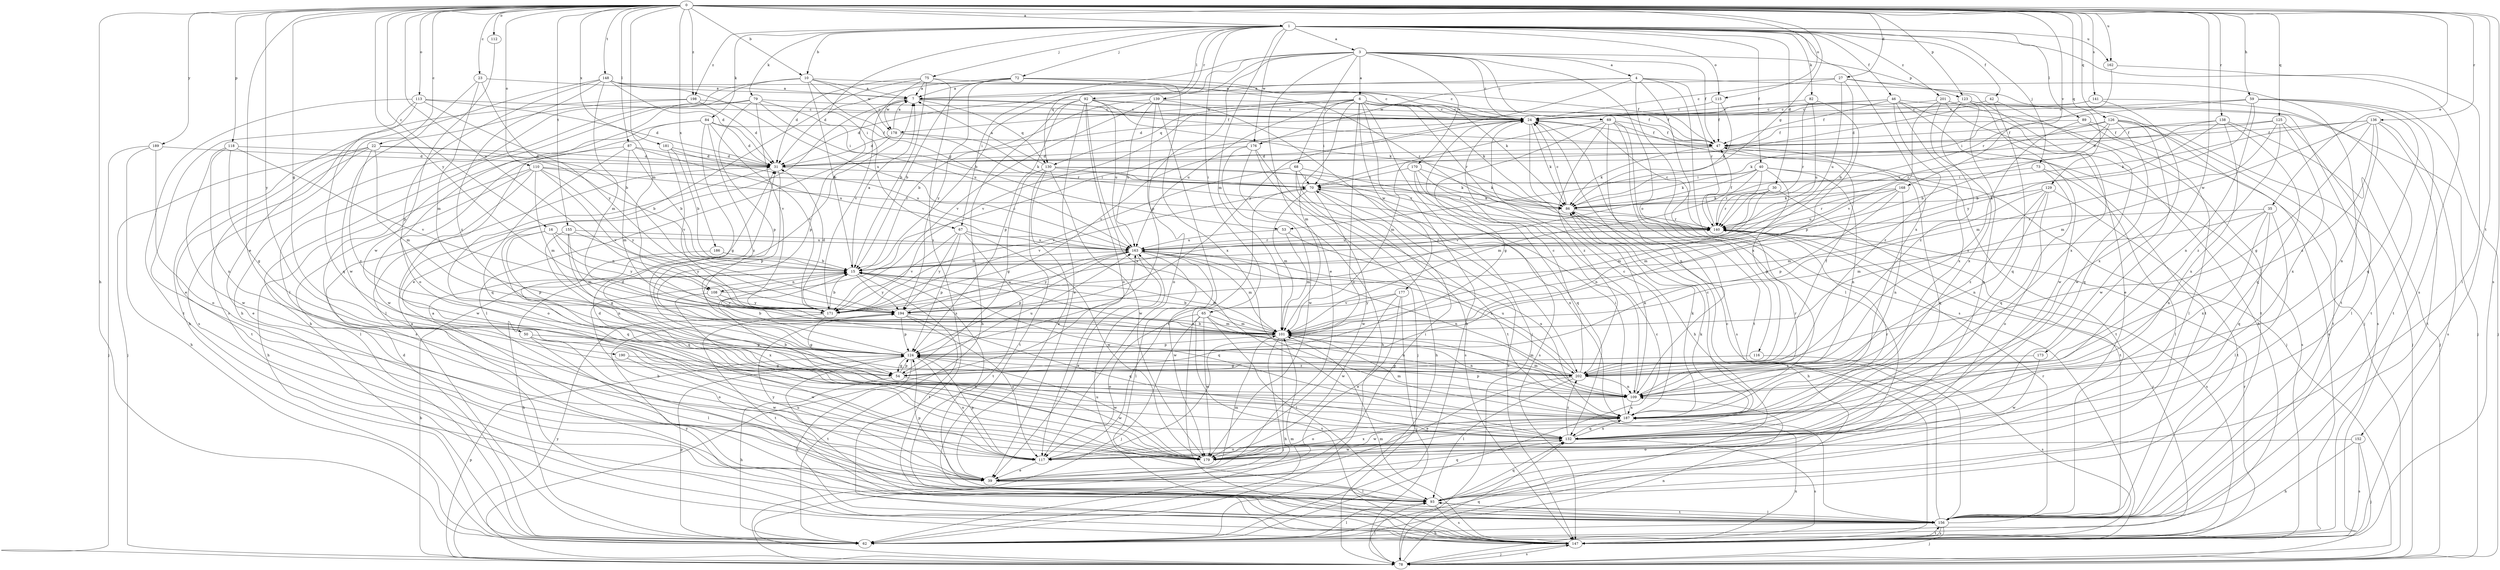 strict digraph  {
0;
1;
3;
4;
6;
7;
10;
15;
16;
22;
23;
24;
27;
30;
31;
35;
39;
40;
42;
46;
47;
50;
53;
54;
59;
62;
65;
67;
68;
69;
70;
72;
73;
75;
78;
79;
82;
84;
86;
87;
89;
92;
93;
101;
108;
109;
110;
112;
113;
115;
116;
117;
118;
123;
124;
125;
126;
129;
130;
132;
136;
138;
139;
140;
141;
147;
148;
152;
155;
156;
162;
163;
168;
170;
171;
173;
176;
177;
178;
179;
181;
186;
187;
189;
190;
194;
198;
201;
202;
0 -> 1  [label=a];
0 -> 10  [label=b];
0 -> 16  [label=c];
0 -> 22  [label=c];
0 -> 23  [label=c];
0 -> 27  [label=d];
0 -> 35  [label=e];
0 -> 39  [label=e];
0 -> 50  [label=g];
0 -> 53  [label=g];
0 -> 59  [label=h];
0 -> 62  [label=h];
0 -> 87  [label=l];
0 -> 101  [label=m];
0 -> 108  [label=n];
0 -> 110  [label=o];
0 -> 112  [label=o];
0 -> 113  [label=o];
0 -> 115  [label=o];
0 -> 118  [label=p];
0 -> 123  [label=p];
0 -> 125  [label=q];
0 -> 126  [label=q];
0 -> 129  [label=q];
0 -> 136  [label=r];
0 -> 138  [label=r];
0 -> 141  [label=s];
0 -> 147  [label=s];
0 -> 148  [label=t];
0 -> 152  [label=t];
0 -> 155  [label=t];
0 -> 162  [label=u];
0 -> 168  [label=v];
0 -> 173  [label=w];
0 -> 181  [label=x];
0 -> 186  [label=x];
0 -> 189  [label=y];
0 -> 190  [label=y];
0 -> 194  [label=y];
0 -> 198  [label=z];
1 -> 3  [label=a];
1 -> 10  [label=b];
1 -> 30  [label=d];
1 -> 40  [label=f];
1 -> 42  [label=f];
1 -> 46  [label=f];
1 -> 65  [label=i];
1 -> 67  [label=i];
1 -> 72  [label=j];
1 -> 73  [label=j];
1 -> 75  [label=j];
1 -> 79  [label=k];
1 -> 82  [label=k];
1 -> 84  [label=k];
1 -> 89  [label=l];
1 -> 92  [label=l];
1 -> 101  [label=m];
1 -> 115  [label=o];
1 -> 139  [label=r];
1 -> 147  [label=s];
1 -> 162  [label=u];
1 -> 176  [label=w];
1 -> 187  [label=x];
1 -> 198  [label=z];
1 -> 201  [label=z];
3 -> 4  [label=a];
3 -> 6  [label=a];
3 -> 15  [label=b];
3 -> 24  [label=c];
3 -> 39  [label=e];
3 -> 47  [label=f];
3 -> 67  [label=i];
3 -> 68  [label=i];
3 -> 69  [label=i];
3 -> 116  [label=o];
3 -> 123  [label=p];
3 -> 124  [label=p];
3 -> 130  [label=q];
3 -> 170  [label=v];
4 -> 7  [label=a];
4 -> 78  [label=j];
4 -> 93  [label=l];
4 -> 140  [label=r];
4 -> 147  [label=s];
4 -> 176  [label=w];
4 -> 187  [label=x];
4 -> 194  [label=y];
6 -> 24  [label=c];
6 -> 47  [label=f];
6 -> 62  [label=h];
6 -> 70  [label=i];
6 -> 78  [label=j];
6 -> 86  [label=k];
6 -> 101  [label=m];
6 -> 117  [label=o];
6 -> 130  [label=q];
6 -> 140  [label=r];
6 -> 163  [label=u];
6 -> 171  [label=v];
6 -> 177  [label=w];
6 -> 178  [label=w];
7 -> 24  [label=c];
7 -> 47  [label=f];
7 -> 124  [label=p];
7 -> 130  [label=q];
7 -> 178  [label=w];
10 -> 7  [label=a];
10 -> 15  [label=b];
10 -> 47  [label=f];
10 -> 53  [label=g];
10 -> 62  [label=h];
10 -> 93  [label=l];
10 -> 178  [label=w];
15 -> 7  [label=a];
15 -> 62  [label=h];
15 -> 101  [label=m];
15 -> 108  [label=n];
15 -> 132  [label=q];
15 -> 156  [label=t];
15 -> 194  [label=y];
16 -> 108  [label=n];
16 -> 124  [label=p];
16 -> 132  [label=q];
16 -> 163  [label=u];
16 -> 194  [label=y];
22 -> 15  [label=b];
22 -> 31  [label=d];
22 -> 39  [label=e];
22 -> 78  [label=j];
22 -> 101  [label=m];
22 -> 156  [label=t];
22 -> 202  [label=z];
23 -> 7  [label=a];
23 -> 101  [label=m];
23 -> 179  [label=w];
23 -> 194  [label=y];
24 -> 47  [label=f];
24 -> 62  [label=h];
24 -> 86  [label=k];
24 -> 171  [label=v];
27 -> 7  [label=a];
27 -> 15  [label=b];
27 -> 24  [label=c];
27 -> 156  [label=t];
27 -> 163  [label=u];
27 -> 187  [label=x];
30 -> 86  [label=k];
30 -> 101  [label=m];
30 -> 140  [label=r];
30 -> 156  [label=t];
31 -> 70  [label=i];
31 -> 117  [label=o];
31 -> 124  [label=p];
35 -> 93  [label=l];
35 -> 101  [label=m];
35 -> 109  [label=n];
35 -> 132  [label=q];
35 -> 140  [label=r];
35 -> 187  [label=x];
39 -> 15  [label=b];
39 -> 70  [label=i];
39 -> 93  [label=l];
39 -> 101  [label=m];
39 -> 124  [label=p];
39 -> 132  [label=q];
39 -> 194  [label=y];
40 -> 54  [label=g];
40 -> 70  [label=i];
40 -> 86  [label=k];
40 -> 101  [label=m];
40 -> 109  [label=n];
40 -> 132  [label=q];
40 -> 140  [label=r];
40 -> 171  [label=v];
42 -> 24  [label=c];
42 -> 132  [label=q];
42 -> 179  [label=w];
46 -> 24  [label=c];
46 -> 31  [label=d];
46 -> 47  [label=f];
46 -> 62  [label=h];
46 -> 147  [label=s];
46 -> 156  [label=t];
46 -> 187  [label=x];
46 -> 202  [label=z];
47 -> 31  [label=d];
47 -> 86  [label=k];
47 -> 147  [label=s];
47 -> 156  [label=t];
50 -> 93  [label=l];
50 -> 117  [label=o];
50 -> 124  [label=p];
50 -> 179  [label=w];
53 -> 101  [label=m];
53 -> 163  [label=u];
53 -> 187  [label=x];
54 -> 62  [label=h];
54 -> 124  [label=p];
54 -> 163  [label=u];
54 -> 179  [label=w];
59 -> 24  [label=c];
59 -> 70  [label=i];
59 -> 78  [label=j];
59 -> 109  [label=n];
59 -> 132  [label=q];
59 -> 156  [label=t];
59 -> 194  [label=y];
62 -> 7  [label=a];
62 -> 24  [label=c];
62 -> 31  [label=d];
62 -> 93  [label=l];
62 -> 101  [label=m];
62 -> 124  [label=p];
62 -> 140  [label=r];
65 -> 78  [label=j];
65 -> 93  [label=l];
65 -> 101  [label=m];
65 -> 109  [label=n];
65 -> 117  [label=o];
65 -> 147  [label=s];
65 -> 179  [label=w];
67 -> 124  [label=p];
67 -> 156  [label=t];
67 -> 163  [label=u];
67 -> 171  [label=v];
67 -> 179  [label=w];
67 -> 194  [label=y];
68 -> 62  [label=h];
68 -> 70  [label=i];
68 -> 140  [label=r];
68 -> 147  [label=s];
68 -> 171  [label=v];
69 -> 47  [label=f];
69 -> 54  [label=g];
69 -> 78  [label=j];
69 -> 101  [label=m];
69 -> 109  [label=n];
69 -> 147  [label=s];
69 -> 156  [label=t];
69 -> 202  [label=z];
70 -> 86  [label=k];
70 -> 101  [label=m];
70 -> 147  [label=s];
70 -> 171  [label=v];
70 -> 179  [label=w];
70 -> 187  [label=x];
72 -> 7  [label=a];
72 -> 15  [label=b];
72 -> 31  [label=d];
72 -> 86  [label=k];
72 -> 140  [label=r];
72 -> 187  [label=x];
72 -> 194  [label=y];
73 -> 70  [label=i];
73 -> 93  [label=l];
73 -> 132  [label=q];
75 -> 7  [label=a];
75 -> 15  [label=b];
75 -> 24  [label=c];
75 -> 31  [label=d];
75 -> 39  [label=e];
75 -> 147  [label=s];
75 -> 171  [label=v];
78 -> 15  [label=b];
78 -> 93  [label=l];
78 -> 109  [label=n];
78 -> 124  [label=p];
78 -> 132  [label=q];
78 -> 147  [label=s];
78 -> 163  [label=u];
78 -> 187  [label=x];
78 -> 194  [label=y];
79 -> 24  [label=c];
79 -> 62  [label=h];
79 -> 70  [label=i];
79 -> 117  [label=o];
79 -> 124  [label=p];
79 -> 163  [label=u];
79 -> 171  [label=v];
82 -> 24  [label=c];
82 -> 124  [label=p];
82 -> 140  [label=r];
82 -> 163  [label=u];
84 -> 31  [label=d];
84 -> 47  [label=f];
84 -> 54  [label=g];
84 -> 93  [label=l];
84 -> 147  [label=s];
84 -> 171  [label=v];
84 -> 202  [label=z];
86 -> 24  [label=c];
86 -> 62  [label=h];
86 -> 140  [label=r];
87 -> 15  [label=b];
87 -> 31  [label=d];
87 -> 101  [label=m];
87 -> 132  [label=q];
87 -> 163  [label=u];
87 -> 179  [label=w];
89 -> 47  [label=f];
89 -> 93  [label=l];
89 -> 147  [label=s];
89 -> 202  [label=z];
92 -> 24  [label=c];
92 -> 31  [label=d];
92 -> 39  [label=e];
92 -> 47  [label=f];
92 -> 62  [label=h];
92 -> 86  [label=k];
92 -> 117  [label=o];
92 -> 124  [label=p];
92 -> 163  [label=u];
92 -> 187  [label=x];
93 -> 15  [label=b];
93 -> 132  [label=q];
93 -> 147  [label=s];
93 -> 156  [label=t];
101 -> 15  [label=b];
101 -> 62  [label=h];
101 -> 78  [label=j];
101 -> 109  [label=n];
101 -> 124  [label=p];
108 -> 24  [label=c];
108 -> 171  [label=v];
108 -> 187  [label=x];
108 -> 194  [label=y];
109 -> 31  [label=d];
109 -> 86  [label=k];
109 -> 101  [label=m];
109 -> 124  [label=p];
109 -> 140  [label=r];
109 -> 187  [label=x];
110 -> 62  [label=h];
110 -> 70  [label=i];
110 -> 93  [label=l];
110 -> 101  [label=m];
110 -> 140  [label=r];
110 -> 171  [label=v];
110 -> 179  [label=w];
110 -> 194  [label=y];
112 -> 179  [label=w];
113 -> 15  [label=b];
113 -> 24  [label=c];
113 -> 31  [label=d];
113 -> 39  [label=e];
113 -> 132  [label=q];
113 -> 156  [label=t];
115 -> 24  [label=c];
115 -> 47  [label=f];
115 -> 86  [label=k];
116 -> 54  [label=g];
116 -> 147  [label=s];
117 -> 39  [label=e];
117 -> 70  [label=i];
117 -> 124  [label=p];
118 -> 31  [label=d];
118 -> 54  [label=g];
118 -> 109  [label=n];
118 -> 171  [label=v];
118 -> 179  [label=w];
123 -> 24  [label=c];
123 -> 78  [label=j];
123 -> 117  [label=o];
123 -> 179  [label=w];
123 -> 202  [label=z];
124 -> 15  [label=b];
124 -> 54  [label=g];
124 -> 117  [label=o];
124 -> 147  [label=s];
124 -> 156  [label=t];
124 -> 179  [label=w];
124 -> 202  [label=z];
125 -> 31  [label=d];
125 -> 47  [label=f];
125 -> 93  [label=l];
125 -> 101  [label=m];
125 -> 187  [label=x];
125 -> 202  [label=z];
126 -> 15  [label=b];
126 -> 47  [label=f];
126 -> 78  [label=j];
126 -> 86  [label=k];
126 -> 132  [label=q];
126 -> 140  [label=r];
126 -> 156  [label=t];
126 -> 179  [label=w];
129 -> 86  [label=k];
129 -> 101  [label=m];
129 -> 109  [label=n];
129 -> 117  [label=o];
129 -> 156  [label=t];
129 -> 202  [label=z];
130 -> 7  [label=a];
130 -> 39  [label=e];
130 -> 54  [label=g];
130 -> 70  [label=i];
130 -> 86  [label=k];
130 -> 140  [label=r];
130 -> 156  [label=t];
130 -> 179  [label=w];
132 -> 117  [label=o];
132 -> 140  [label=r];
132 -> 147  [label=s];
132 -> 179  [label=w];
132 -> 187  [label=x];
132 -> 202  [label=z];
136 -> 47  [label=f];
136 -> 54  [label=g];
136 -> 86  [label=k];
136 -> 101  [label=m];
136 -> 109  [label=n];
136 -> 147  [label=s];
136 -> 156  [label=t];
136 -> 202  [label=z];
138 -> 15  [label=b];
138 -> 47  [label=f];
138 -> 78  [label=j];
138 -> 132  [label=q];
138 -> 140  [label=r];
138 -> 187  [label=x];
139 -> 15  [label=b];
139 -> 24  [label=c];
139 -> 117  [label=o];
139 -> 147  [label=s];
139 -> 163  [label=u];
139 -> 171  [label=v];
139 -> 202  [label=z];
140 -> 24  [label=c];
140 -> 47  [label=f];
140 -> 147  [label=s];
140 -> 163  [label=u];
141 -> 24  [label=c];
141 -> 31  [label=d];
141 -> 156  [label=t];
141 -> 187  [label=x];
147 -> 78  [label=j];
147 -> 101  [label=m];
147 -> 140  [label=r];
147 -> 156  [label=t];
147 -> 163  [label=u];
147 -> 194  [label=y];
148 -> 7  [label=a];
148 -> 24  [label=c];
148 -> 31  [label=d];
148 -> 101  [label=m];
148 -> 124  [label=p];
148 -> 147  [label=s];
148 -> 163  [label=u];
148 -> 202  [label=z];
152 -> 62  [label=h];
152 -> 78  [label=j];
152 -> 117  [label=o];
152 -> 147  [label=s];
155 -> 54  [label=g];
155 -> 101  [label=m];
155 -> 109  [label=n];
155 -> 163  [label=u];
155 -> 194  [label=y];
156 -> 7  [label=a];
156 -> 24  [label=c];
156 -> 62  [label=h];
156 -> 78  [label=j];
156 -> 93  [label=l];
156 -> 140  [label=r];
156 -> 147  [label=s];
162 -> 93  [label=l];
162 -> 140  [label=r];
163 -> 15  [label=b];
163 -> 39  [label=e];
163 -> 93  [label=l];
163 -> 101  [label=m];
163 -> 109  [label=n];
163 -> 124  [label=p];
163 -> 140  [label=r];
163 -> 179  [label=w];
163 -> 194  [label=y];
163 -> 202  [label=z];
168 -> 86  [label=k];
168 -> 101  [label=m];
168 -> 109  [label=n];
168 -> 124  [label=p];
168 -> 140  [label=r];
168 -> 163  [label=u];
170 -> 70  [label=i];
170 -> 86  [label=k];
170 -> 109  [label=n];
170 -> 132  [label=q];
170 -> 147  [label=s];
171 -> 15  [label=b];
171 -> 31  [label=d];
171 -> 54  [label=g];
171 -> 156  [label=t];
173 -> 179  [label=w];
173 -> 202  [label=z];
176 -> 31  [label=d];
176 -> 62  [label=h];
176 -> 78  [label=j];
176 -> 156  [label=t];
176 -> 179  [label=w];
177 -> 39  [label=e];
177 -> 78  [label=j];
177 -> 171  [label=v];
177 -> 179  [label=w];
177 -> 194  [label=y];
178 -> 7  [label=a];
178 -> 31  [label=d];
178 -> 86  [label=k];
178 -> 93  [label=l];
178 -> 140  [label=r];
179 -> 24  [label=c];
179 -> 31  [label=d];
179 -> 86  [label=k];
179 -> 187  [label=x];
181 -> 15  [label=b];
181 -> 31  [label=d];
181 -> 163  [label=u];
181 -> 171  [label=v];
186 -> 15  [label=b];
186 -> 132  [label=q];
187 -> 15  [label=b];
187 -> 24  [label=c];
187 -> 70  [label=i];
187 -> 86  [label=k];
187 -> 101  [label=m];
187 -> 117  [label=o];
187 -> 132  [label=q];
187 -> 179  [label=w];
189 -> 31  [label=d];
189 -> 62  [label=h];
189 -> 78  [label=j];
189 -> 117  [label=o];
190 -> 54  [label=g];
190 -> 179  [label=w];
194 -> 101  [label=m];
194 -> 117  [label=o];
194 -> 124  [label=p];
194 -> 132  [label=q];
194 -> 163  [label=u];
198 -> 24  [label=c];
198 -> 31  [label=d];
198 -> 62  [label=h];
198 -> 147  [label=s];
201 -> 24  [label=c];
201 -> 39  [label=e];
201 -> 156  [label=t];
201 -> 171  [label=v];
201 -> 187  [label=x];
202 -> 15  [label=b];
202 -> 24  [label=c];
202 -> 39  [label=e];
202 -> 47  [label=f];
202 -> 93  [label=l];
202 -> 101  [label=m];
202 -> 109  [label=n];
202 -> 124  [label=p];
202 -> 163  [label=u];
}
